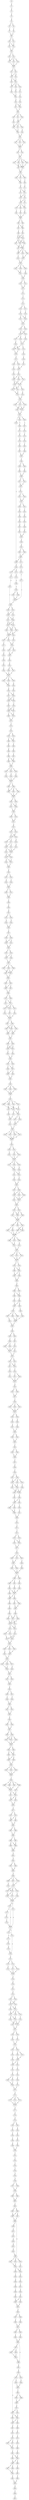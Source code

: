 strict digraph  {
	S0 -> S1 [ label = T ];
	S1 -> S2 [ label = G ];
	S2 -> S3 [ label = T ];
	S3 -> S4 [ label = A ];
	S4 -> S5 [ label = T ];
	S4 -> S6 [ label = C ];
	S5 -> S7 [ label = C ];
	S6 -> S8 [ label = T ];
	S7 -> S9 [ label = G ];
	S8 -> S9 [ label = G ];
	S9 -> S10 [ label = G ];
	S9 -> S11 [ label = A ];
	S10 -> S12 [ label = C ];
	S10 -> S13 [ label = T ];
	S11 -> S12 [ label = C ];
	S12 -> S14 [ label = T ];
	S13 -> S14 [ label = T ];
	S14 -> S15 [ label = C ];
	S14 -> S16 [ label = T ];
	S15 -> S17 [ label = G ];
	S15 -> S18 [ label = A ];
	S15 -> S19 [ label = C ];
	S16 -> S17 [ label = G ];
	S17 -> S20 [ label = T ];
	S18 -> S20 [ label = T ];
	S19 -> S20 [ label = T ];
	S20 -> S21 [ label = T ];
	S20 -> S22 [ label = C ];
	S21 -> S23 [ label = T ];
	S22 -> S24 [ label = G ];
	S22 -> S23 [ label = T ];
	S23 -> S25 [ label = T ];
	S23 -> S26 [ label = G ];
	S24 -> S25 [ label = T ];
	S25 -> S27 [ label = C ];
	S25 -> S28 [ label = T ];
	S25 -> S29 [ label = G ];
	S26 -> S27 [ label = C ];
	S27 -> S30 [ label = T ];
	S28 -> S31 [ label = G ];
	S29 -> S32 [ label = A ];
	S30 -> S33 [ label = C ];
	S31 -> S34 [ label = T ];
	S32 -> S33 [ label = C ];
	S33 -> S35 [ label = A ];
	S34 -> S36 [ label = C ];
	S35 -> S37 [ label = G ];
	S35 -> S38 [ label = A ];
	S36 -> S38 [ label = A ];
	S37 -> S39 [ label = T ];
	S38 -> S39 [ label = T ];
	S39 -> S40 [ label = G ];
	S39 -> S41 [ label = A ];
	S39 -> S42 [ label = T ];
	S40 -> S43 [ label = A ];
	S41 -> S43 [ label = A ];
	S42 -> S44 [ label = G ];
	S43 -> S45 [ label = G ];
	S43 -> S46 [ label = C ];
	S43 -> S47 [ label = A ];
	S44 -> S45 [ label = G ];
	S45 -> S48 [ label = C ];
	S46 -> S49 [ label = A ];
	S47 -> S48 [ label = C ];
	S48 -> S50 [ label = A ];
	S49 -> S50 [ label = A ];
	S50 -> S51 [ label = G ];
	S50 -> S52 [ label = C ];
	S50 -> S53 [ label = A ];
	S51 -> S54 [ label = A ];
	S52 -> S54 [ label = A ];
	S53 -> S54 [ label = A ];
	S54 -> S55 [ label = C ];
	S54 -> S56 [ label = A ];
	S55 -> S57 [ label = A ];
	S56 -> S57 [ label = A ];
	S57 -> S58 [ label = C ];
	S57 -> S59 [ label = G ];
	S57 -> S60 [ label = A ];
	S57 -> S61 [ label = T ];
	S58 -> S62 [ label = T ];
	S58 -> S63 [ label = C ];
	S59 -> S62 [ label = T ];
	S60 -> S62 [ label = T ];
	S61 -> S62 [ label = T ];
	S62 -> S64 [ label = T ];
	S63 -> S64 [ label = T ];
	S64 -> S65 [ label = T ];
	S64 -> S66 [ label = G ];
	S64 -> S67 [ label = C ];
	S65 -> S68 [ label = C ];
	S66 -> S69 [ label = T ];
	S67 -> S68 [ label = C ];
	S68 -> S70 [ label = A ];
	S69 -> S71 [ label = C ];
	S70 -> S72 [ label = A ];
	S70 -> S73 [ label = G ];
	S71 -> S72 [ label = A ];
	S72 -> S74 [ label = A ];
	S72 -> S75 [ label = G ];
	S73 -> S74 [ label = A ];
	S74 -> S76 [ label = A ];
	S75 -> S76 [ label = A ];
	S75 -> S77 [ label = G ];
	S76 -> S78 [ label = C ];
	S76 -> S79 [ label = G ];
	S76 -> S80 [ label = T ];
	S77 -> S78 [ label = C ];
	S78 -> S81 [ label = T ];
	S79 -> S82 [ label = C ];
	S80 -> S83 [ label = A ];
	S81 -> S84 [ label = T ];
	S82 -> S84 [ label = T ];
	S83 -> S84 [ label = T ];
	S84 -> S85 [ label = G ];
	S84 -> S86 [ label = T ];
	S85 -> S87 [ label = C ];
	S85 -> S88 [ label = G ];
	S86 -> S88 [ label = G ];
	S87 -> S89 [ label = C ];
	S88 -> S90 [ label = A ];
	S89 -> S91 [ label = A ];
	S89 -> S92 [ label = G ];
	S90 -> S91 [ label = A ];
	S90 -> S92 [ label = G ];
	S91 -> S93 [ label = T ];
	S91 -> S94 [ label = C ];
	S91 -> S95 [ label = G ];
	S92 -> S94 [ label = C ];
	S92 -> S95 [ label = G ];
	S93 -> S96 [ label = C ];
	S94 -> S96 [ label = C ];
	S95 -> S97 [ label = T ];
	S95 -> S96 [ label = C ];
	S96 -> S98 [ label = G ];
	S96 -> S99 [ label = C ];
	S96 -> S100 [ label = A ];
	S97 -> S98 [ label = G ];
	S98 -> S101 [ label = C ];
	S99 -> S102 [ label = T ];
	S100 -> S102 [ label = T ];
	S101 -> S103 [ label = T ];
	S102 -> S103 [ label = T ];
	S103 -> S104 [ label = G ];
	S103 -> S105 [ label = C ];
	S103 -> S106 [ label = T ];
	S104 -> S107 [ label = G ];
	S105 -> S108 [ label = A ];
	S106 -> S107 [ label = G ];
	S107 -> S109 [ label = A ];
	S108 -> S109 [ label = A ];
	S109 -> S110 [ label = G ];
	S109 -> S111 [ label = C ];
	S110 -> S112 [ label = G ];
	S111 -> S112 [ label = G ];
	S112 -> S113 [ label = T ];
	S113 -> S114 [ label = T ];
	S114 -> S115 [ label = C ];
	S115 -> S116 [ label = A ];
	S115 -> S117 [ label = C ];
	S116 -> S118 [ label = C ];
	S117 -> S119 [ label = T ];
	S118 -> S120 [ label = T ];
	S118 -> S121 [ label = C ];
	S119 -> S120 [ label = T ];
	S120 -> S122 [ label = T ];
	S121 -> S122 [ label = T ];
	S122 -> S123 [ label = G ];
	S122 -> S124 [ label = A ];
	S123 -> S125 [ label = A ];
	S123 -> S126 [ label = C ];
	S124 -> S125 [ label = A ];
	S125 -> S127 [ label = A ];
	S125 -> S128 [ label = G ];
	S126 -> S129 [ label = T ];
	S127 -> S130 [ label = A ];
	S128 -> S131 [ label = G ];
	S129 -> S131 [ label = G ];
	S130 -> S132 [ label = C ];
	S130 -> S133 [ label = A ];
	S131 -> S134 [ label = G ];
	S131 -> S132 [ label = C ];
	S132 -> S135 [ label = T ];
	S133 -> S135 [ label = T ];
	S134 -> S136 [ label = C ];
	S135 -> S137 [ label = G ];
	S136 -> S138 [ label = C ];
	S137 -> S139 [ label = C ];
	S137 -> S140 [ label = T ];
	S138 -> S141 [ label = A ];
	S139 -> S142 [ label = A ];
	S140 -> S143 [ label = C ];
	S141 -> S142 [ label = A ];
	S142 -> S144 [ label = C ];
	S143 -> S145 [ label = T ];
	S144 -> S146 [ label = A ];
	S144 -> S147 [ label = T ];
	S144 -> S148 [ label = G ];
	S145 -> S148 [ label = G ];
	S146 -> S149 [ label = G ];
	S147 -> S150 [ label = T ];
	S148 -> S150 [ label = T ];
	S148 -> S149 [ label = G ];
	S149 -> S151 [ label = G ];
	S149 -> S152 [ label = A ];
	S150 -> S153 [ label = T ];
	S150 -> S152 [ label = A ];
	S151 -> S154 [ label = G ];
	S152 -> S154 [ label = G ];
	S153 -> S155 [ label = A ];
	S154 -> S156 [ label = A ];
	S155 -> S156 [ label = A ];
	S156 -> S157 [ label = G ];
	S156 -> S158 [ label = A ];
	S156 -> S159 [ label = C ];
	S157 -> S160 [ label = G ];
	S157 -> S161 [ label = A ];
	S158 -> S161 [ label = A ];
	S159 -> S161 [ label = A ];
	S160 -> S162 [ label = A ];
	S161 -> S162 [ label = A ];
	S162 -> S163 [ label = G ];
	S162 -> S164 [ label = T ];
	S162 -> S165 [ label = A ];
	S163 -> S166 [ label = C ];
	S164 -> S167 [ label = A ];
	S165 -> S168 [ label = G ];
	S166 -> S169 [ label = A ];
	S167 -> S170 [ label = T ];
	S168 -> S171 [ label = G ];
	S169 -> S172 [ label = A ];
	S169 -> S173 [ label = G ];
	S170 -> S174 [ label = C ];
	S171 -> S175 [ label = A ];
	S172 -> S176 [ label = G ];
	S173 -> S177 [ label = A ];
	S174 -> S178 [ label = G ];
	S175 -> S179 [ label = A ];
	S176 -> S180 [ label = G ];
	S177 -> S181 [ label = A ];
	S178 -> S182 [ label = T ];
	S179 -> S183 [ label = G ];
	S180 -> S184 [ label = A ];
	S181 -> S185 [ label = T ];
	S182 -> S186 [ label = G ];
	S183 -> S187 [ label = C ];
	S184 -> S188 [ label = A ];
	S184 -> S189 [ label = G ];
	S185 -> S190 [ label = C ];
	S185 -> S191 [ label = A ];
	S186 -> S192 [ label = A ];
	S187 -> S192 [ label = A ];
	S188 -> S193 [ label = C ];
	S189 -> S193 [ label = C ];
	S190 -> S194 [ label = A ];
	S191 -> S194 [ label = A ];
	S191 -> S195 [ label = C ];
	S192 -> S196 [ label = C ];
	S193 -> S185 [ label = T ];
	S194 -> S197 [ label = A ];
	S194 -> S198 [ label = C ];
	S195 -> S198 [ label = C ];
	S196 -> S199 [ label = T ];
	S196 -> S200 [ label = A ];
	S197 -> S201 [ label = A ];
	S197 -> S202 [ label = G ];
	S198 -> S202 [ label = G ];
	S198 -> S201 [ label = A ];
	S199 -> S203 [ label = C ];
	S200 -> S204 [ label = A ];
	S201 -> S205 [ label = A ];
	S201 -> S206 [ label = G ];
	S202 -> S207 [ label = T ];
	S202 -> S206 [ label = G ];
	S203 -> S208 [ label = T ];
	S204 -> S208 [ label = T ];
	S205 -> S209 [ label = C ];
	S206 -> S210 [ label = T ];
	S206 -> S209 [ label = C ];
	S207 -> S209 [ label = C ];
	S208 -> S211 [ label = G ];
	S208 -> S212 [ label = T ];
	S209 -> S213 [ label = A ];
	S209 -> S214 [ label = C ];
	S210 -> S215 [ label = G ];
	S211 -> S216 [ label = A ];
	S212 -> S216 [ label = A ];
	S213 -> S217 [ label = T ];
	S214 -> S218 [ label = A ];
	S215 -> S218 [ label = A ];
	S216 -> S219 [ label = T ];
	S217 -> S220 [ label = C ];
	S218 -> S221 [ label = G ];
	S218 -> S222 [ label = A ];
	S219 -> S223 [ label = G ];
	S219 -> S224 [ label = T ];
	S220 -> S225 [ label = A ];
	S221 -> S226 [ label = G ];
	S222 -> S226 [ label = G ];
	S223 -> S227 [ label = G ];
	S224 -> S227 [ label = G ];
	S225 -> S228 [ label = T ];
	S226 -> S229 [ label = A ];
	S227 -> S230 [ label = G ];
	S227 -> S231 [ label = T ];
	S228 -> S232 [ label = C ];
	S229 -> S233 [ label = G ];
	S230 -> S234 [ label = A ];
	S231 -> S235 [ label = T ];
	S232 -> S236 [ label = C ];
	S233 -> S237 [ label = G ];
	S233 -> S238 [ label = A ];
	S234 -> S239 [ label = C ];
	S235 -> S240 [ label = A ];
	S236 -> S241 [ label = A ];
	S237 -> S241 [ label = A ];
	S238 -> S241 [ label = A ];
	S239 -> S242 [ label = A ];
	S240 -> S243 [ label = T ];
	S241 -> S244 [ label = T ];
	S241 -> S245 [ label = A ];
	S241 -> S246 [ label = C ];
	S242 -> S247 [ label = G ];
	S243 -> S248 [ label = C ];
	S244 -> S249 [ label = G ];
	S245 -> S249 [ label = G ];
	S246 -> S250 [ label = A ];
	S247 -> S251 [ label = C ];
	S248 -> S252 [ label = A ];
	S249 -> S253 [ label = A ];
	S250 -> S254 [ label = G ];
	S251 -> S255 [ label = A ];
	S252 -> S255 [ label = A ];
	S253 -> S256 [ label = C ];
	S253 -> S257 [ label = T ];
	S254 -> S256 [ label = C ];
	S255 -> S258 [ label = G ];
	S256 -> S259 [ label = T ];
	S256 -> S260 [ label = T ];
	S257 -> S260 [ label = T ];
	S257 -> S259 [ label = T ];
	S258 -> S261 [ label = A ];
	S259 -> S262 [ label = C ];
	S260 -> S263 [ label = T ];
	S261 -> S264 [ label = T ];
	S261 -> S265 [ label = C ];
	S262 -> S266 [ label = C ];
	S262 -> S267 [ label = T ];
	S263 -> S266 [ label = C ];
	S263 -> S267 [ label = T ];
	S264 -> S268 [ label = T ];
	S265 -> S268 [ label = T ];
	S266 -> S269 [ label = C ];
	S266 -> S270 [ label = T ];
	S267 -> S270 [ label = T ];
	S268 -> S166 [ label = C ];
	S268 -> S271 [ label = G ];
	S269 -> S272 [ label = C ];
	S270 -> S272 [ label = C ];
	S271 -> S273 [ label = G ];
	S272 -> S274 [ label = C ];
	S273 -> S275 [ label = C ];
	S274 -> S276 [ label = T ];
	S275 -> S277 [ label = T ];
	S276 -> S278 [ label = T ];
	S276 -> S279 [ label = A ];
	S277 -> S193 [ label = C ];
	S278 -> S280 [ label = T ];
	S278 -> S281 [ label = C ];
	S279 -> S281 [ label = C ];
	S280 -> S282 [ label = A ];
	S281 -> S283 [ label = T ];
	S282 -> S284 [ label = A ];
	S283 -> S285 [ label = C ];
	S284 -> S286 [ label = T ];
	S285 -> S287 [ label = C ];
	S286 -> S288 [ label = G ];
	S286 -> S289 [ label = A ];
	S287 -> S288 [ label = G ];
	S288 -> S290 [ label = T ];
	S289 -> S290 [ label = T ];
	S290 -> S291 [ label = A ];
	S290 -> S292 [ label = G ];
	S290 -> S293 [ label = T ];
	S291 -> S294 [ label = T ];
	S292 -> S295 [ label = A ];
	S293 -> S296 [ label = C ];
	S294 -> S297 [ label = C ];
	S295 -> S297 [ label = C ];
	S296 -> S297 [ label = C ];
	S297 -> S298 [ label = T ];
	S297 -> S299 [ label = G ];
	S298 -> S300 [ label = C ];
	S298 -> S301 [ label = T ];
	S298 -> S302 [ label = G ];
	S299 -> S300 [ label = C ];
	S300 -> S303 [ label = T ];
	S301 -> S303 [ label = T ];
	S302 -> S303 [ label = T ];
	S303 -> S304 [ label = G ];
	S303 -> S305 [ label = C ];
	S304 -> S306 [ label = T ];
	S304 -> S307 [ label = A ];
	S305 -> S306 [ label = T ];
	S306 -> S308 [ label = T ];
	S307 -> S308 [ label = T ];
	S308 -> S309 [ label = T ];
	S308 -> S310 [ label = C ];
	S309 -> S311 [ label = G ];
	S310 -> S311 [ label = G ];
	S311 -> S312 [ label = A ];
	S312 -> S313 [ label = A ];
	S312 -> S314 [ label = G ];
	S313 -> S315 [ label = C ];
	S313 -> S316 [ label = A ];
	S314 -> S315 [ label = C ];
	S315 -> S317 [ label = C ];
	S315 -> S318 [ label = G ];
	S316 -> S319 [ label = A ];
	S317 -> S320 [ label = C ];
	S317 -> S321 [ label = T ];
	S318 -> S320 [ label = C ];
	S319 -> S322 [ label = A ];
	S320 -> S323 [ label = A ];
	S320 -> S324 [ label = G ];
	S321 -> S324 [ label = G ];
	S322 -> S324 [ label = G ];
	S323 -> S325 [ label = A ];
	S323 -> S326 [ label = G ];
	S324 -> S325 [ label = A ];
	S325 -> S327 [ label = C ];
	S325 -> S328 [ label = G ];
	S326 -> S327 [ label = C ];
	S327 -> S329 [ label = T ];
	S328 -> S329 [ label = T ];
	S329 -> S330 [ label = G ];
	S330 -> S331 [ label = C ];
	S330 -> S332 [ label = T ];
	S331 -> S333 [ label = A ];
	S332 -> S334 [ label = C ];
	S333 -> S335 [ label = T ];
	S334 -> S335 [ label = T ];
	S335 -> S336 [ label = T ];
	S335 -> S337 [ label = C ];
	S336 -> S338 [ label = C ];
	S337 -> S338 [ label = C ];
	S338 -> S339 [ label = C ];
	S339 -> S340 [ label = T ];
	S340 -> S341 [ label = A ];
	S341 -> S342 [ label = A ];
	S341 -> S343 [ label = C ];
	S342 -> S344 [ label = A ];
	S343 -> S345 [ label = G ];
	S344 -> S346 [ label = C ];
	S345 -> S346 [ label = C ];
	S346 -> S347 [ label = C ];
	S347 -> S348 [ label = A ];
	S347 -> S349 [ label = C ];
	S348 -> S350 [ label = A ];
	S349 -> S351 [ label = G ];
	S349 -> S350 [ label = A ];
	S350 -> S352 [ label = A ];
	S351 -> S352 [ label = A ];
	S352 -> S353 [ label = G ];
	S352 -> S354 [ label = A ];
	S353 -> S355 [ label = C ];
	S354 -> S355 [ label = C ];
	S354 -> S356 [ label = T ];
	S355 -> S357 [ label = T ];
	S356 -> S357 [ label = T ];
	S357 -> S358 [ label = C ];
	S357 -> S359 [ label = G ];
	S357 -> S360 [ label = T ];
	S358 -> S361 [ label = C ];
	S358 -> S362 [ label = T ];
	S359 -> S361 [ label = C ];
	S360 -> S361 [ label = C ];
	S361 -> S363 [ label = T ];
	S362 -> S363 [ label = T ];
	S363 -> S364 [ label = T ];
	S363 -> S365 [ label = G ];
	S364 -> S366 [ label = C ];
	S365 -> S366 [ label = C ];
	S365 -> S367 [ label = T ];
	S366 -> S368 [ label = T ];
	S367 -> S368 [ label = T ];
	S368 -> S369 [ label = G ];
	S368 -> S370 [ label = C ];
	S369 -> S371 [ label = T ];
	S370 -> S372 [ label = C ];
	S370 -> S371 [ label = T ];
	S371 -> S373 [ label = C ];
	S371 -> S374 [ label = A ];
	S371 -> S375 [ label = T ];
	S372 -> S374 [ label = A ];
	S373 -> S376 [ label = T ];
	S374 -> S377 [ label = C ];
	S375 -> S378 [ label = G ];
	S376 -> S379 [ label = A ];
	S377 -> S379 [ label = A ];
	S378 -> S379 [ label = A ];
	S379 -> S380 [ label = A ];
	S379 -> S381 [ label = C ];
	S380 -> S382 [ label = A ];
	S380 -> S383 [ label = T ];
	S380 -> S384 [ label = G ];
	S381 -> S384 [ label = G ];
	S382 -> S385 [ label = A ];
	S383 -> S386 [ label = T ];
	S384 -> S386 [ label = T ];
	S384 -> S385 [ label = A ];
	S385 -> S387 [ label = C ];
	S386 -> S387 [ label = C ];
	S387 -> S388 [ label = C ];
	S387 -> S389 [ label = A ];
	S388 -> S390 [ label = T ];
	S388 -> S391 [ label = G ];
	S389 -> S391 [ label = G ];
	S389 -> S390 [ label = T ];
	S390 -> S392 [ label = G ];
	S391 -> S393 [ label = T ];
	S392 -> S394 [ label = G ];
	S393 -> S394 [ label = G ];
	S394 -> S395 [ label = G ];
	S394 -> S396 [ label = A ];
	S395 -> S397 [ label = T ];
	S395 -> S398 [ label = C ];
	S396 -> S397 [ label = T ];
	S397 -> S399 [ label = T ];
	S397 -> S400 [ label = G ];
	S398 -> S399 [ label = T ];
	S399 -> S401 [ label = C ];
	S400 -> S401 [ label = C ];
	S401 -> S402 [ label = C ];
	S402 -> S403 [ label = T ];
	S402 -> S404 [ label = A ];
	S402 -> S405 [ label = C ];
	S403 -> S406 [ label = C ];
	S404 -> S406 [ label = C ];
	S405 -> S406 [ label = C ];
	S406 -> S407 [ label = T ];
	S407 -> S408 [ label = C ];
	S407 -> S409 [ label = G ];
	S407 -> S410 [ label = A ];
	S407 -> S411 [ label = T ];
	S408 -> S412 [ label = A ];
	S408 -> S413 [ label = C ];
	S409 -> S414 [ label = G ];
	S410 -> S414 [ label = G ];
	S411 -> S412 [ label = A ];
	S412 -> S415 [ label = G ];
	S413 -> S416 [ label = T ];
	S414 -> S417 [ label = C ];
	S414 -> S415 [ label = G ];
	S415 -> S418 [ label = T ];
	S415 -> S419 [ label = A ];
	S416 -> S420 [ label = G ];
	S417 -> S420 [ label = G ];
	S418 -> S421 [ label = A ];
	S419 -> S421 [ label = A ];
	S420 -> S422 [ label = G ];
	S421 -> S423 [ label = T ];
	S422 -> S423 [ label = T ];
	S423 -> S424 [ label = T ];
	S423 -> S425 [ label = C ];
	S423 -> S426 [ label = A ];
	S423 -> S427 [ label = G ];
	S424 -> S428 [ label = A ];
	S425 -> S428 [ label = A ];
	S426 -> S428 [ label = A ];
	S427 -> S428 [ label = A ];
	S428 -> S429 [ label = T ];
	S429 -> S430 [ label = T ];
	S429 -> S431 [ label = C ];
	S430 -> S432 [ label = C ];
	S431 -> S433 [ label = T ];
	S431 -> S434 [ label = A ];
	S432 -> S435 [ label = T ];
	S433 -> S435 [ label = T ];
	S434 -> S435 [ label = T ];
	S435 -> S436 [ label = T ];
	S435 -> S437 [ label = G ];
	S435 -> S438 [ label = C ];
	S436 -> S439 [ label = G ];
	S437 -> S439 [ label = G ];
	S438 -> S440 [ label = A ];
	S439 -> S441 [ label = T ];
	S439 -> S442 [ label = C ];
	S440 -> S442 [ label = C ];
	S441 -> S443 [ label = G ];
	S442 -> S444 [ label = C ];
	S443 -> S445 [ label = A ];
	S444 -> S445 [ label = A ];
	S445 -> S446 [ label = T ];
	S445 -> S447 [ label = C ];
	S446 -> S448 [ label = A ];
	S446 -> S449 [ label = C ];
	S446 -> S450 [ label = T ];
	S447 -> S448 [ label = A ];
	S448 -> S451 [ label = C ];
	S448 -> S452 [ label = T ];
	S449 -> S451 [ label = C ];
	S450 -> S451 [ label = C ];
	S451 -> S453 [ label = T ];
	S452 -> S453 [ label = T ];
	S453 -> S454 [ label = A ];
	S453 -> S455 [ label = G ];
	S454 -> S456 [ label = G ];
	S454 -> S457 [ label = C ];
	S455 -> S456 [ label = G ];
	S455 -> S458 [ label = A ];
	S456 -> S459 [ label = T ];
	S457 -> S459 [ label = T ];
	S458 -> S459 [ label = T ];
	S459 -> S460 [ label = G ];
	S459 -> S461 [ label = C ];
	S459 -> S462 [ label = A ];
	S460 -> S463 [ label = G ];
	S460 -> S464 [ label = C ];
	S461 -> S465 [ label = A ];
	S461 -> S466 [ label = T ];
	S462 -> S465 [ label = A ];
	S463 -> S467 [ label = T ];
	S464 -> S467 [ label = T ];
	S465 -> S467 [ label = T ];
	S466 -> S467 [ label = T ];
	S467 -> S468 [ label = G ];
	S467 -> S469 [ label = C ];
	S467 -> S470 [ label = A ];
	S468 -> S471 [ label = C ];
	S469 -> S472 [ label = A ];
	S470 -> S471 [ label = C ];
	S471 -> S473 [ label = T ];
	S472 -> S473 [ label = T ];
	S473 -> S474 [ label = A ];
	S473 -> S475 [ label = G ];
	S473 -> S476 [ label = T ];
	S474 -> S477 [ label = G ];
	S475 -> S477 [ label = G ];
	S476 -> S477 [ label = G ];
	S477 -> S478 [ label = G ];
	S477 -> S479 [ label = T ];
	S478 -> S480 [ label = A ];
	S478 -> S481 [ label = C ];
	S479 -> S481 [ label = C ];
	S480 -> S482 [ label = C ];
	S481 -> S482 [ label = C ];
	S481 -> S483 [ label = T ];
	S482 -> S484 [ label = T ];
	S483 -> S484 [ label = T ];
	S484 -> S485 [ label = G ];
	S485 -> S486 [ label = T ];
	S485 -> S487 [ label = G ];
	S486 -> S488 [ label = T ];
	S486 -> S489 [ label = C ];
	S487 -> S488 [ label = T ];
	S488 -> S490 [ label = G ];
	S489 -> S491 [ label = C ];
	S490 -> S492 [ label = T ];
	S490 -> S493 [ label = G ];
	S491 -> S492 [ label = T ];
	S492 -> S494 [ label = C ];
	S493 -> S495 [ label = T ];
	S494 -> S496 [ label = C ];
	S494 -> S497 [ label = A ];
	S494 -> S498 [ label = T ];
	S495 -> S499 [ label = G ];
	S496 -> S500 [ label = T ];
	S497 -> S501 [ label = G ];
	S498 -> S500 [ label = T ];
	S499 -> S500 [ label = T ];
	S500 -> S502 [ label = C ];
	S501 -> S502 [ label = C ];
	S502 -> S503 [ label = C ];
	S503 -> S504 [ label = T ];
	S503 -> S505 [ label = A ];
	S504 -> S506 [ label = T ];
	S505 -> S507 [ label = A ];
	S506 -> S508 [ label = C ];
	S506 -> S509 [ label = T ];
	S507 -> S510 [ label = G ];
	S508 -> S511 [ label = C ];
	S509 -> S511 [ label = C ];
	S510 -> S512 [ label = G ];
	S510 -> S511 [ label = C ];
	S511 -> S513 [ label = T ];
	S512 -> S513 [ label = T ];
	S513 -> S514 [ label = G ];
	S513 -> S515 [ label = A ];
	S514 -> S516 [ label = A ];
	S514 -> S517 [ label = G ];
	S515 -> S516 [ label = A ];
	S516 -> S518 [ label = T ];
	S517 -> S519 [ label = C ];
	S518 -> S520 [ label = G ];
	S518 -> S521 [ label = T ];
	S519 -> S522 [ label = C ];
	S520 -> S523 [ label = C ];
	S521 -> S523 [ label = C ];
	S522 -> S523 [ label = C ];
	S523 -> S524 [ label = A ];
	S524 -> S525 [ label = A ];
	S524 -> S526 [ label = G ];
	S525 -> S527 [ label = C ];
	S526 -> S527 [ label = C ];
	S527 -> S528 [ label = T ];
	S528 -> S529 [ label = T ];
	S528 -> S530 [ label = C ];
	S528 -> S531 [ label = G ];
	S529 -> S532 [ label = A ];
	S530 -> S532 [ label = A ];
	S531 -> S532 [ label = A ];
	S532 -> S533 [ label = A ];
	S532 -> S534 [ label = G ];
	S533 -> S535 [ label = A ];
	S534 -> S536 [ label = G ];
	S535 -> S537 [ label = A ];
	S536 -> S538 [ label = C ];
	S537 -> S539 [ label = T ];
	S538 -> S539 [ label = T ];
	S539 -> S540 [ label = C ];
	S539 -> S541 [ label = G ];
	S540 -> S542 [ label = C ];
	S541 -> S542 [ label = C ];
	S542 -> S543 [ label = T ];
	S543 -> S544 [ label = G ];
	S543 -> S545 [ label = T ];
	S544 -> S546 [ label = G ];
	S545 -> S546 [ label = G ];
	S546 -> S547 [ label = T ];
	S547 -> S548 [ label = G ];
	S548 -> S549 [ label = T ];
	S549 -> S550 [ label = C ];
	S549 -> S551 [ label = G ];
	S550 -> S552 [ label = A ];
	S550 -> S553 [ label = T ];
	S550 -> S554 [ label = C ];
	S551 -> S554 [ label = C ];
	S552 -> S555 [ label = G ];
	S553 -> S556 [ label = T ];
	S554 -> S555 [ label = G ];
	S554 -> S557 [ label = A ];
	S555 -> S558 [ label = C ];
	S555 -> S559 [ label = A ];
	S556 -> S558 [ label = C ];
	S557 -> S558 [ label = C ];
	S558 -> S560 [ label = A ];
	S559 -> S561 [ label = G ];
	S560 -> S562 [ label = T ];
	S560 -> S563 [ label = C ];
	S561 -> S563 [ label = C ];
	S562 -> S564 [ label = C ];
	S563 -> S565 [ label = A ];
	S563 -> S566 [ label = T ];
	S564 -> S567 [ label = C ];
	S565 -> S568 [ label = G ];
	S566 -> S568 [ label = G ];
	S567 -> S569 [ label = T ];
	S568 -> S569 [ label = T ];
	S569 -> S570 [ label = T ];
	S570 -> S571 [ label = C ];
	S571 -> S572 [ label = T ];
	S572 -> S573 [ label = A ];
	S572 -> S574 [ label = T ];
	S573 -> S575 [ label = C ];
	S573 -> S576 [ label = T ];
	S574 -> S575 [ label = C ];
	S575 -> S577 [ label = C ];
	S576 -> S577 [ label = C ];
	S577 -> S578 [ label = C ];
	S578 -> S579 [ label = A ];
	S578 -> S580 [ label = C ];
	S578 -> S581 [ label = T ];
	S579 -> S582 [ label = A ];
	S580 -> S582 [ label = A ];
	S581 -> S583 [ label = G ];
	S582 -> S584 [ label = G ];
	S582 -> S585 [ label = T ];
	S583 -> S586 [ label = A ];
	S584 -> S587 [ label = C ];
	S585 -> S587 [ label = C ];
	S586 -> S587 [ label = C ];
	S587 -> S588 [ label = G ];
	S587 -> S589 [ label = A ];
	S588 -> S590 [ label = T ];
	S588 -> S591 [ label = C ];
	S589 -> S592 [ label = A ];
	S590 -> S593 [ label = G ];
	S591 -> S594 [ label = C ];
	S592 -> S595 [ label = T ];
	S593 -> S596 [ label = C ];
	S593 -> S597 [ label = G ];
	S594 -> S597 [ label = G ];
	S595 -> S597 [ label = G ];
	S596 -> S598 [ label = A ];
	S597 -> S599 [ label = C ];
	S597 -> S598 [ label = A ];
	S598 -> S600 [ label = G ];
	S599 -> S601 [ label = C ];
	S599 -> S602 [ label = T ];
	S600 -> S603 [ label = A ];
	S601 -> S604 [ label = G ];
	S602 -> S604 [ label = G ];
	S603 -> S605 [ label = G ];
	S604 -> S606 [ label = A ];
	S605 -> S607 [ label = G ];
	S605 -> S608 [ label = A ];
	S606 -> S607 [ label = G ];
	S606 -> S609 [ label = T ];
	S607 -> S610 [ label = G ];
	S607 -> S611 [ label = A ];
	S608 -> S610 [ label = G ];
	S609 -> S610 [ label = G ];
	S610 -> S612 [ label = A ];
	S610 -> S613 [ label = C ];
	S611 -> S612 [ label = A ];
	S612 -> S614 [ label = G ];
	S613 -> S615 [ label = C ];
	S613 -> S616 [ label = A ];
	S614 -> S617 [ label = C ];
	S614 -> S618 [ label = A ];
	S615 -> S618 [ label = A ];
	S616 -> S617 [ label = C ];
	S617 -> S619 [ label = G ];
	S618 -> S619 [ label = G ];
	S619 -> S620 [ label = C ];
	S619 -> S621 [ label = G ];
	S619 -> S622 [ label = A ];
	S620 -> S623 [ label = A ];
	S621 -> S624 [ label = G ];
	S622 -> S624 [ label = G ];
	S623 -> S625 [ label = T ];
	S624 -> S625 [ label = T ];
	S625 -> S626 [ label = C ];
	S625 -> S627 [ label = G ];
	S625 -> S628 [ label = T ];
	S626 -> S629 [ label = C ];
	S627 -> S630 [ label = G ];
	S628 -> S629 [ label = C ];
	S629 -> S631 [ label = A ];
	S630 -> S631 [ label = A ];
	S631 -> S632 [ label = G ];
	S631 -> S633 [ label = A ];
	S632 -> S634 [ label = T ];
	S633 -> S634 [ label = T ];
	S634 -> S635 [ label = A ];
	S635 -> S636 [ label = C ];
	S635 -> S637 [ label = T ];
	S636 -> S638 [ label = C ];
	S637 -> S639 [ label = T ];
	S638 -> S640 [ label = T ];
	S639 -> S640 [ label = T ];
	S640 -> S641 [ label = G ];
	S640 -> S642 [ label = A ];
	S641 -> S643 [ label = C ];
	S642 -> S643 [ label = C ];
	S643 -> S644 [ label = A ];
	S644 -> S645 [ label = T ];
	S644 -> S646 [ label = C ];
	S645 -> S647 [ label = G ];
	S646 -> S647 [ label = G ];
	S647 -> S648 [ label = C ];
	S647 -> S649 [ label = A ];
	S648 -> S650 [ label = A ];
	S648 -> S651 [ label = C ];
	S648 -> S652 [ label = G ];
	S649 -> S651 [ label = C ];
	S650 -> S653 [ label = A ];
	S651 -> S653 [ label = A ];
	S652 -> S653 [ label = A ];
	S653 -> S654 [ label = A ];
	S653 -> S655 [ label = G ];
	S654 -> S656 [ label = G ];
	S654 -> S657 [ label = A ];
	S655 -> S657 [ label = A ];
	S656 -> S658 [ label = C ];
	S657 -> S659 [ label = A ];
	S657 -> S658 [ label = C ];
	S658 -> S660 [ label = T ];
	S659 -> S660 [ label = T ];
	S660 -> S661 [ label = A ];
	S660 -> S662 [ label = C ];
	S660 -> S663 [ label = T ];
	S661 -> S664 [ label = C ];
	S662 -> S664 [ label = C ];
	S663 -> S664 [ label = C ];
	S664 -> S665 [ label = T ];
	S665 -> S666 [ label = G ];
	S665 -> S667 [ label = A ];
	S665 -> S668 [ label = C ];
	S665 -> S669 [ label = T ];
	S666 -> S670 [ label = A ];
	S667 -> S670 [ label = A ];
	S668 -> S670 [ label = A ];
	S669 -> S671 [ label = C ];
	S670 -> S672 [ label = A ];
	S670 -> S673 [ label = G ];
	S671 -> S673 [ label = G ];
	S672 -> S674 [ label = G ];
	S673 -> S675 [ label = A ];
	S673 -> S674 [ label = G ];
	S674 -> S676 [ label = A ];
	S675 -> S676 [ label = A ];
	S676 -> S677 [ label = A ];
	S677 -> S678 [ label = A ];
	S677 -> S679 [ label = G ];
	S678 -> S680 [ label = A ];
	S679 -> S681 [ label = C ];
	S679 -> S680 [ label = A ];
	S680 -> S682 [ label = G ];
	S681 -> S682 [ label = G ];
	S682 -> S683 [ label = A ];
	S682 -> S684 [ label = G ];
	S683 -> S685 [ label = T ];
	S684 -> S685 [ label = T ];
	S685 -> S686 [ label = C ];
	S685 -> S687 [ label = T ];
	S686 -> S688 [ label = A ];
	S686 -> S689 [ label = G ];
	S687 -> S689 [ label = G ];
	S688 -> S690 [ label = A ];
	S689 -> S690 [ label = A ];
	S690 -> S691 [ label = A ];
	S691 -> S692 [ label = G ];
	S692 -> S693 [ label = C ];
	S692 -> S694 [ label = A ];
	S693 -> S695 [ label = A ];
	S694 -> S695 [ label = A ];
	S695 -> S696 [ label = G ];
	S696 -> S697 [ label = C ];
	S696 -> S699 [ label = A ];
	S696 -> S700 [ label = T ];
	S697 -> S701 [ label = C ];
	S699 -> S702 [ label = G ];
	S700 -> S701 [ label = C ];
	S701 -> S703 [ label = A ];
	S701 -> S704 [ label = C ];
	S701 -> S705 [ label = G ];
	S702 -> S703 [ label = A ];
	S703 -> S706 [ label = G ];
	S703 -> S707 [ label = T ];
	S704 -> S708 [ label = C ];
	S705 -> S706 [ label = G ];
	S706 -> S709 [ label = T ];
	S707 -> S709 [ label = T ];
	S708 -> S709 [ label = T ];
	S709 -> S710 [ label = A ];
	S709 -> S711 [ label = G ];
	S710 -> S712 [ label = G ];
	S710 -> S713 [ label = T ];
	S711 -> S712 [ label = G ];
	S712 -> S714 [ label = G ];
	S712 -> S715 [ label = C ];
	S713 -> S716 [ label = G ];
	S714 -> S717 [ label = A ];
	S715 -> S718 [ label = A ];
	S716 -> S719 [ label = T ];
	S717 -> S720 [ label = G ];
	S718 -> S721 [ label = G ];
	S719 -> S712 [ label = G ];
	S720 -> S722 [ label = A ];
	S721 -> S723 [ label = A ];
	S721 -> S724 [ label = T ];
	S722 -> S718 [ label = A ];
	S723 -> S725 [ label = A ];
	S724 -> S726 [ label = G ];
	S724 -> S727 [ label = C ];
	S725 -> S728 [ label = A ];
	S726 -> S728 [ label = A ];
	S727 -> S728 [ label = A ];
	S728 -> S729 [ label = A ];
	S729 -> S730 [ label = A ];
	S730 -> S731 [ label = A ];
	S731 -> S732 [ label = G ];
	S732 -> S733 [ label = G ];
	S732 -> S734 [ label = C ];
	S733 -> S735 [ label = A ];
	S733 -> S736 [ label = G ];
	S734 -> S735 [ label = A ];
	S735 -> S737 [ label = A ];
	S735 -> S738 [ label = C ];
	S736 -> S737 [ label = A ];
	S737 -> S739 [ label = G ];
	S737 -> S740 [ label = T ];
	S737 -> S741 [ label = A ];
	S738 -> S741 [ label = A ];
	S739 -> S742 [ label = C ];
	S740 -> S743 [ label = T ];
	S741 -> S744 [ label = G ];
	S741 -> S742 [ label = C ];
	S742 -> S745 [ label = T ];
	S742 -> S746 [ label = C ];
	S743 -> S745 [ label = T ];
	S744 -> S745 [ label = T ];
	S745 -> S747 [ label = G ];
	S746 -> S747 [ label = G ];
	S747 -> S748 [ label = A ];
	S747 -> S749 [ label = G ];
	S748 -> S750 [ label = G ];
	S749 -> S751 [ label = T ];
	S750 -> S752 [ label = T ];
	S751 -> S752 [ label = T ];
	S752 -> S753 [ label = C ];
	S752 -> S754 [ label = G ];
	S753 -> S755 [ label = T ];
	S754 -> S756 [ label = C ];
	S754 -> S757 [ label = G ];
	S755 -> S758 [ label = G ];
	S756 -> S759 [ label = A ];
	S757 -> S759 [ label = A ];
	S758 -> S760 [ label = T ];
	S759 -> S761 [ label = C ];
	S759 -> S760 [ label = T ];
	S760 -> S762 [ label = A ];
	S761 -> S763 [ label = T ];
	S762 -> S764 [ label = C ];
	S763 -> S765 [ label = T ];
	S764 -> S766 [ label = T ];
	S764 -> S767 [ label = C ];
	S765 -> S768 [ label = G ];
	S766 -> S769 [ label = T ];
	S767 -> S769 [ label = T ];
	S768 -> S770 [ label = C ];
	S769 -> S771 [ label = T ];
	S770 -> S771 [ label = T ];
	S771 -> S772 [ label = A ];
	S772 -> S773 [ label = C ];
	S772 -> S774 [ label = A ];
	S772 -> S775 [ label = G ];
	S773 -> S776 [ label = A ];
	S774 -> S776 [ label = A ];
	S775 -> S776 [ label = A ];
	S776 -> S777 [ label = A ];
	S777 -> S778 [ label = A ];
	S778 -> S779 [ label = G ];
	S779 -> S780 [ label = A ];
	S779 -> S781 [ label = A ];
	S780 -> S782 [ label = T ];
	S781 -> S783 [ label = A ];
	S782 -> S784 [ label = T ];
	S783 -> S785 [ label = A ];
	S784 -> S786 [ label = C ];
	S785 -> S787 [ label = A ];
	S786 -> S788 [ label = A ];
	S787 -> S789 [ label = G ];
	S788 -> S790 [ label = T ];
	S789 -> S790 [ label = T ];
	S790 -> S791 [ label = T ];
	S791 -> S792 [ label = T ];
	S792 -> S793 [ label = C ];
	S793 -> S794 [ label = T ];
	S794 -> S795 [ label = G ];
	S795 -> S796 [ label = G ];
	S796 -> S797 [ label = C ];
	S796 -> S798 [ label = T ];
	S797 -> S799 [ label = T ];
	S798 -> S799 [ label = T ];
	S799 -> S800 [ label = T ];
	S799 -> S801 [ label = C ];
	S800 -> S802 [ label = C ];
	S801 -> S802 [ label = C ];
	S802 -> S803 [ label = C ];
	S803 -> S804 [ label = G ];
	S803 -> S805 [ label = A ];
	S804 -> S806 [ label = G ];
	S805 -> S807 [ label = A ];
	S805 -> S806 [ label = G ];
	S806 -> S808 [ label = T ];
	S807 -> S808 [ label = T ];
	S808 -> S809 [ label = C ];
	S808 -> S810 [ label = A ];
	S809 -> S811 [ label = C ];
	S810 -> S812 [ label = G ];
	S810 -> S813 [ label = T ];
	S810 -> S814 [ label = A ];
	S811 -> S815 [ label = T ];
	S812 -> S816 [ label = T ];
	S813 -> S816 [ label = T ];
	S814 -> S817 [ label = C ];
	S815 -> S818 [ label = G ];
	S816 -> S819 [ label = G ];
	S816 -> S820 [ label = C ];
	S817 -> S819 [ label = G ];
	S818 -> S821 [ label = A ];
	S819 -> S822 [ label = A ];
	S820 -> S823 [ label = T ];
	S821 -> S824 [ label = A ];
	S822 -> S825 [ label = T ];
	S823 -> S826 [ label = A ];
	S824 -> S810 [ label = A ];
	S825 -> S827 [ label = T ];
	S826 -> S828 [ label = C ];
	S827 -> S829 [ label = A ];
	S828 -> S830 [ label = C ];
	S829 -> S831 [ label = G ];
	S830 -> S832 [ label = A ];
	S831 -> S833 [ label = A ];
	S831 -> S834 [ label = G ];
	S832 -> S834 [ label = G ];
	S833 -> S835 [ label = A ];
	S834 -> S835 [ label = A ];
	S835 -> S836 [ label = A ];
	S836 -> S837 [ label = G ];
	S836 -> S838 [ label = C ];
	S837 -> S839 [ label = A ];
	S838 -> S840 [ label = C ];
	S839 -> S841 [ label = A ];
	S840 -> S841 [ label = A ];
	S841 -> S842 [ label = A ];
	S841 -> S843 [ label = G ];
	S842 -> S844 [ label = C ];
	S843 -> S845 [ label = G ];
	S844 -> S846 [ label = A ];
	S845 -> S846 [ label = A ];
	S846 -> S847 [ label = A ];
	S846 -> S848 [ label = G ];
	S847 -> S849 [ label = G ];
	S847 -> S850 [ label = A ];
	S848 -> S851 [ label = G ];
	S849 -> S852 [ label = T ];
	S850 -> S852 [ label = T ];
	S851 -> S853 [ label = A ];
	S852 -> S848 [ label = G ];
	S853 -> S854 [ label = T ];
	S853 -> S855 [ label = C ];
	S854 -> S856 [ label = G ];
	S854 -> S857 [ label = G ];
	S855 -> S858 [ label = A ];
	S856 -> S859 [ label = C ];
	S857 -> S860 [ label = G ];
	S857 -> S861 [ label = A ];
	S858 -> S859 [ label = C ];
	S859 -> S862 [ label = T ];
	S860 -> S863 [ label = T ];
	S861 -> S864 [ label = C ];
	S861 -> S863 [ label = T ];
	S862 -> S865 [ label = G ];
	S862 -> S866 [ label = A ];
	S863 -> S867 [ label = G ];
	S864 -> S868 [ label = A ];
	S865 -> S869 [ label = C ];
	S866 -> S869 [ label = C ];
	S867 -> S870 [ label = A ];
	S868 -> S871 [ label = C ];
	S869 -> S872 [ label = A ];
	S870 -> S873 [ label = A ];
	S871 -> S874 [ label = C ];
	S872 -> S857 [ label = G ];
	S872 -> S875 [ label = A ];
	S873 -> S876 [ label = T ];
	S873 -> S877 [ label = G ];
	S874 -> S878 [ label = A ];
	S875 -> S861 [ label = A ];
	S876 -> S879 [ label = G ];
	S877 -> S879 [ label = G ];
	S878 -> S880 [ label = T ];
	S879 -> S881 [ label = C ];
	S880 -> S882 [ label = T ];
	S881 -> S883 [ label = A ];
	S881 -> S884 [ label = C ];
	S882 -> S883 [ label = A ];
	S883 -> S885 [ label = A ];
	S883 -> S886 [ label = T ];
	S884 -> S885 [ label = A ];
	S885 -> S887 [ label = T ];
	S885 -> S888 [ label = A ];
	S886 -> S889 [ label = C ];
	S887 -> S890 [ label = C ];
	S888 -> S890 [ label = C ];
	S889 -> S891 [ label = T ];
	S890 -> S892 [ label = C ];
	S891 -> S893 [ label = T ];
	S892 -> S894 [ label = A ];
	S893 -> S894 [ label = A ];
	S894 -> S895 [ label = A ];
	S895 -> S896 [ label = C ];
	S896 -> S897 [ label = C ];
}
